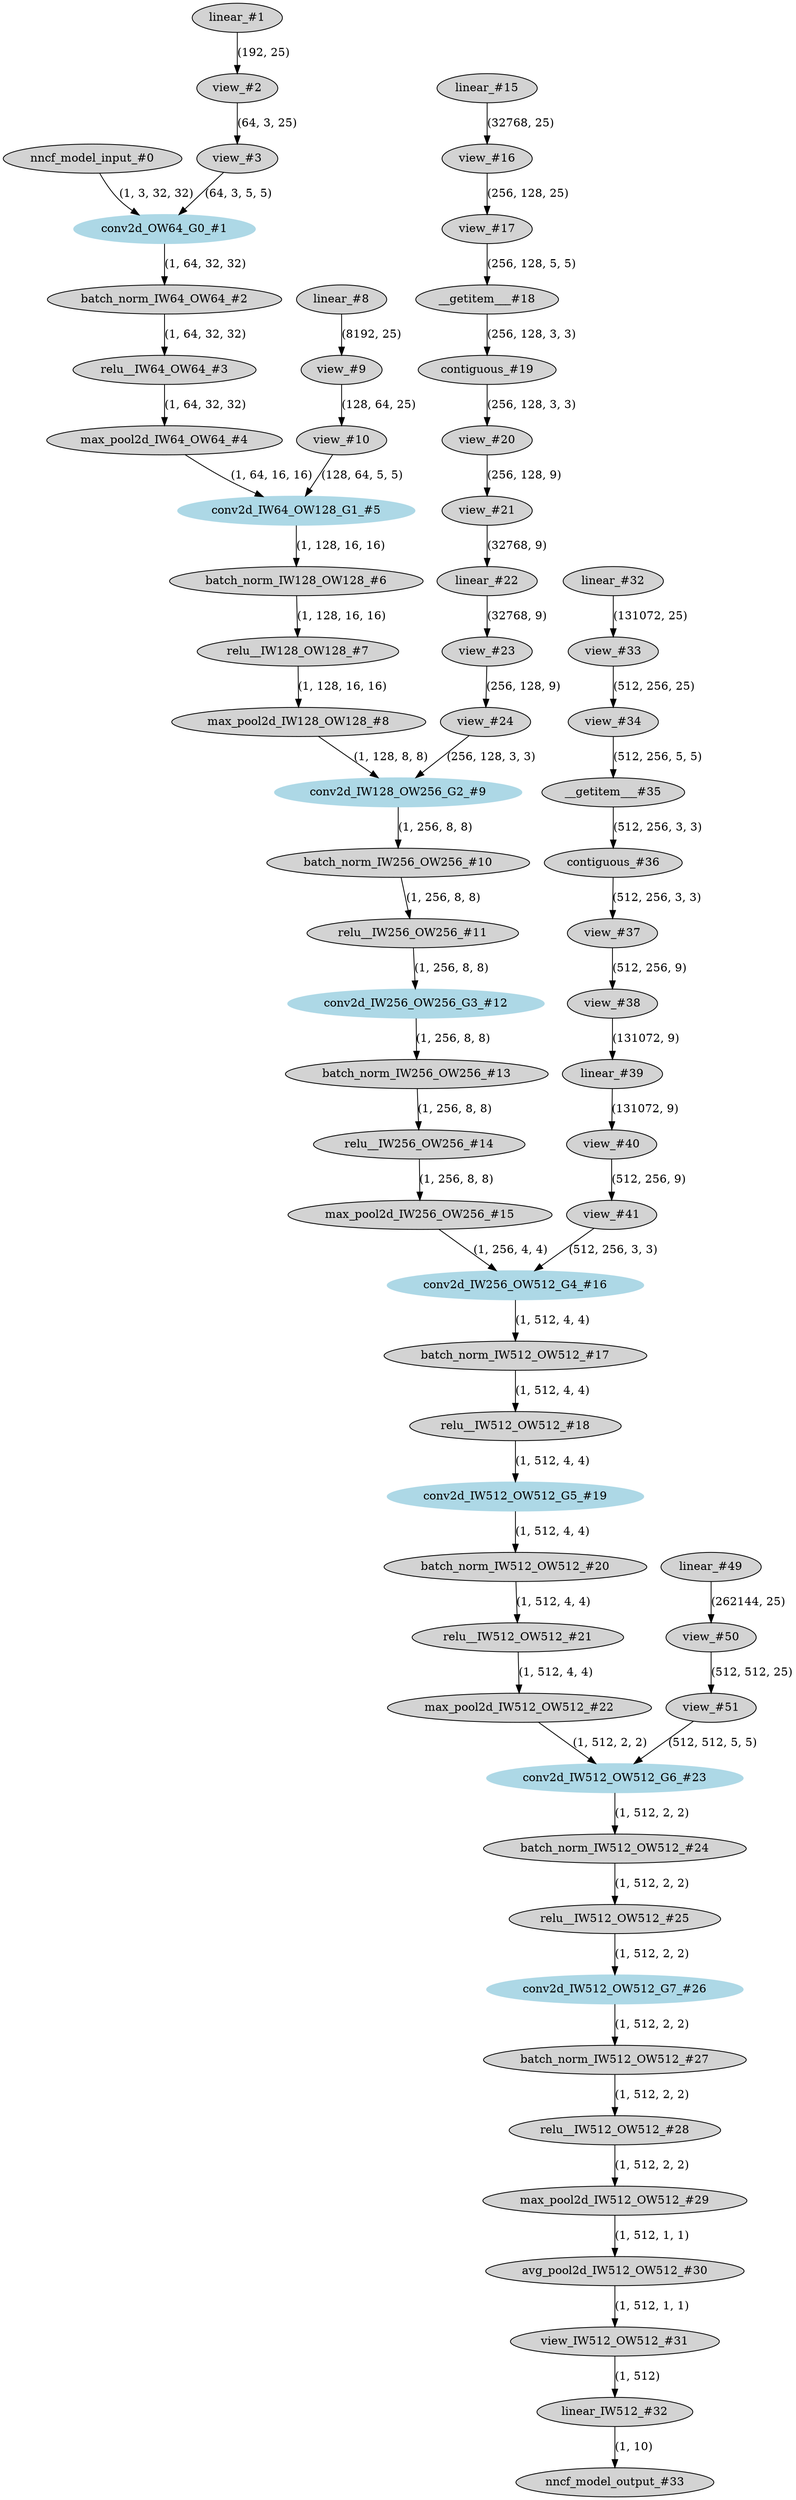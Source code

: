 strict digraph  {
"0 /nncf_model_input_0" [id=0, label="nncf_model_input_#0", style=filled, type=nncf_model_input];
"1 VGG11_K7/Sequential[features]/NNCFConv2d[0]/ModuleDict[pre_ops]/UpdateWeight[3]/ElasticKernelConv2DOp[op]/linear_0" [id=1, label="linear_#1", style=filled, type=linear];
"2 VGG11_K7/Sequential[features]/NNCFConv2d[0]/ModuleDict[pre_ops]/UpdateWeight[3]/ElasticKernelConv2DOp[op]/view_0" [id=2, label="view_#2", style=filled, type=view];
"3 VGG11_K7/Sequential[features]/NNCFConv2d[0]/ModuleDict[pre_ops]/UpdateWeight[3]/ElasticKernelConv2DOp[op]/view_1" [id=3, label="view_#3", style=filled, type=view];
"4 VGG11_K7/Sequential[features]/NNCFConv2d[0]/conv2d_0" [color=lightblue, id=4, label="conv2d_OW64_G0_#1", style=filled, type=conv2d];
"5 VGG11_K7/Sequential[features]/NNCFBatchNorm[1]/batch_norm_0" [id=5, label="batch_norm_IW64_OW64_#2", style=filled, type=batch_norm];
"6 VGG11_K7/Sequential[features]/ReLU[2]/relu__0" [id=6, label="relu__IW64_OW64_#3", style=filled, type=relu_];
"7 VGG11_K7/Sequential[features]/MaxPool2d[3]/max_pool2d_0" [id=7, label="max_pool2d_IW64_OW64_#4", style=filled, type=max_pool2d];
"8 VGG11_K7/Sequential[features]/NNCFConv2d[4]/ModuleDict[pre_ops]/UpdateWeight[3]/ElasticKernelConv2DOp[op]/linear_0" [id=8, label="linear_#8", style=filled, type=linear];
"9 VGG11_K7/Sequential[features]/NNCFConv2d[4]/ModuleDict[pre_ops]/UpdateWeight[3]/ElasticKernelConv2DOp[op]/view_0" [id=9, label="view_#9", style=filled, type=view];
"10 VGG11_K7/Sequential[features]/NNCFConv2d[4]/ModuleDict[pre_ops]/UpdateWeight[3]/ElasticKernelConv2DOp[op]/view_1" [id=10, label="view_#10", style=filled, type=view];
"11 VGG11_K7/Sequential[features]/NNCFConv2d[4]/conv2d_0" [color=lightblue, id=11, label="conv2d_IW64_OW128_G1_#5", style=filled, type=conv2d];
"12 VGG11_K7/Sequential[features]/NNCFBatchNorm[5]/batch_norm_0" [id=12, label="batch_norm_IW128_OW128_#6", style=filled, type=batch_norm];
"13 VGG11_K7/Sequential[features]/ReLU[6]/relu__0" [id=13, label="relu__IW128_OW128_#7", style=filled, type=relu_];
"14 VGG11_K7/Sequential[features]/MaxPool2d[7]/max_pool2d_0" [id=14, label="max_pool2d_IW128_OW128_#8", style=filled, type=max_pool2d];
"15 VGG11_K7/Sequential[features]/NNCFConv2d[8]/ModuleDict[pre_ops]/UpdateWeight[3]/ElasticKernelConv2DOp[op]/linear_0" [id=15, label="linear_#15", style=filled, type=linear];
"16 VGG11_K7/Sequential[features]/NNCFConv2d[8]/ModuleDict[pre_ops]/UpdateWeight[3]/ElasticKernelConv2DOp[op]/view_0" [id=16, label="view_#16", style=filled, type=view];
"17 VGG11_K7/Sequential[features]/NNCFConv2d[8]/ModuleDict[pre_ops]/UpdateWeight[3]/ElasticKernelConv2DOp[op]/view_1" [id=17, label="view_#17", style=filled, type=view];
"18 VGG11_K7/Sequential[features]/NNCFConv2d[8]/ModuleDict[pre_ops]/UpdateWeight[3]/ElasticKernelConv2DOp[op]/__getitem___0" [id=18, label="__getitem___#18", style=filled, type=__getitem__];
"19 VGG11_K7/Sequential[features]/NNCFConv2d[8]/ModuleDict[pre_ops]/UpdateWeight[3]/ElasticKernelConv2DOp[op]/contiguous_0" [id=19, label="contiguous_#19", style=filled, type=contiguous];
"20 VGG11_K7/Sequential[features]/NNCFConv2d[8]/ModuleDict[pre_ops]/UpdateWeight[3]/ElasticKernelConv2DOp[op]/view_2" [id=20, label="view_#20", style=filled, type=view];
"21 VGG11_K7/Sequential[features]/NNCFConv2d[8]/ModuleDict[pre_ops]/UpdateWeight[3]/ElasticKernelConv2DOp[op]/view_3" [id=21, label="view_#21", style=filled, type=view];
"22 VGG11_K7/Sequential[features]/NNCFConv2d[8]/ModuleDict[pre_ops]/UpdateWeight[3]/ElasticKernelConv2DOp[op]/linear_1" [id=22, label="linear_#22", style=filled, type=linear];
"23 VGG11_K7/Sequential[features]/NNCFConv2d[8]/ModuleDict[pre_ops]/UpdateWeight[3]/ElasticKernelConv2DOp[op]/view_4" [id=23, label="view_#23", style=filled, type=view];
"24 VGG11_K7/Sequential[features]/NNCFConv2d[8]/ModuleDict[pre_ops]/UpdateWeight[3]/ElasticKernelConv2DOp[op]/view_5" [id=24, label="view_#24", style=filled, type=view];
"25 VGG11_K7/Sequential[features]/NNCFConv2d[8]/conv2d_0" [color=lightblue, id=25, label="conv2d_IW128_OW256_G2_#9", style=filled, type=conv2d];
"26 VGG11_K7/Sequential[features]/NNCFBatchNorm[9]/batch_norm_0" [id=26, label="batch_norm_IW256_OW256_#10", style=filled, type=batch_norm];
"27 VGG11_K7/Sequential[features]/ReLU[10]/relu__0" [id=27, label="relu__IW256_OW256_#11", style=filled, type=relu_];
"28 VGG11_K7/Sequential[features]/NNCFConv2d[11]/conv2d_0" [color=lightblue, id=28, label="conv2d_IW256_OW256_G3_#12", style=filled, type=conv2d];
"29 VGG11_K7/Sequential[features]/NNCFBatchNorm[12]/batch_norm_0" [id=29, label="batch_norm_IW256_OW256_#13", style=filled, type=batch_norm];
"30 VGG11_K7/Sequential[features]/ReLU[13]/relu__0" [id=30, label="relu__IW256_OW256_#14", style=filled, type=relu_];
"31 VGG11_K7/Sequential[features]/MaxPool2d[14]/max_pool2d_0" [id=31, label="max_pool2d_IW256_OW256_#15", style=filled, type=max_pool2d];
"32 VGG11_K7/Sequential[features]/NNCFConv2d[15]/ModuleDict[pre_ops]/UpdateWeight[3]/ElasticKernelConv2DOp[op]/linear_0" [id=32, label="linear_#32", style=filled, type=linear];
"33 VGG11_K7/Sequential[features]/NNCFConv2d[15]/ModuleDict[pre_ops]/UpdateWeight[3]/ElasticKernelConv2DOp[op]/view_0" [id=33, label="view_#33", style=filled, type=view];
"34 VGG11_K7/Sequential[features]/NNCFConv2d[15]/ModuleDict[pre_ops]/UpdateWeight[3]/ElasticKernelConv2DOp[op]/view_1" [id=34, label="view_#34", style=filled, type=view];
"35 VGG11_K7/Sequential[features]/NNCFConv2d[15]/ModuleDict[pre_ops]/UpdateWeight[3]/ElasticKernelConv2DOp[op]/__getitem___0" [id=35, label="__getitem___#35", style=filled, type=__getitem__];
"36 VGG11_K7/Sequential[features]/NNCFConv2d[15]/ModuleDict[pre_ops]/UpdateWeight[3]/ElasticKernelConv2DOp[op]/contiguous_0" [id=36, label="contiguous_#36", style=filled, type=contiguous];
"37 VGG11_K7/Sequential[features]/NNCFConv2d[15]/ModuleDict[pre_ops]/UpdateWeight[3]/ElasticKernelConv2DOp[op]/view_2" [id=37, label="view_#37", style=filled, type=view];
"38 VGG11_K7/Sequential[features]/NNCFConv2d[15]/ModuleDict[pre_ops]/UpdateWeight[3]/ElasticKernelConv2DOp[op]/view_3" [id=38, label="view_#38", style=filled, type=view];
"39 VGG11_K7/Sequential[features]/NNCFConv2d[15]/ModuleDict[pre_ops]/UpdateWeight[3]/ElasticKernelConv2DOp[op]/linear_1" [id=39, label="linear_#39", style=filled, type=linear];
"40 VGG11_K7/Sequential[features]/NNCFConv2d[15]/ModuleDict[pre_ops]/UpdateWeight[3]/ElasticKernelConv2DOp[op]/view_4" [id=40, label="view_#40", style=filled, type=view];
"41 VGG11_K7/Sequential[features]/NNCFConv2d[15]/ModuleDict[pre_ops]/UpdateWeight[3]/ElasticKernelConv2DOp[op]/view_5" [id=41, label="view_#41", style=filled, type=view];
"42 VGG11_K7/Sequential[features]/NNCFConv2d[15]/conv2d_0" [color=lightblue, id=42, label="conv2d_IW256_OW512_G4_#16", style=filled, type=conv2d];
"43 VGG11_K7/Sequential[features]/NNCFBatchNorm[16]/batch_norm_0" [id=43, label="batch_norm_IW512_OW512_#17", style=filled, type=batch_norm];
"44 VGG11_K7/Sequential[features]/ReLU[17]/relu__0" [id=44, label="relu__IW512_OW512_#18", style=filled, type=relu_];
"45 VGG11_K7/Sequential[features]/NNCFConv2d[18]/conv2d_0" [color=lightblue, id=45, label="conv2d_IW512_OW512_G5_#19", style=filled, type=conv2d];
"46 VGG11_K7/Sequential[features]/NNCFBatchNorm[19]/batch_norm_0" [id=46, label="batch_norm_IW512_OW512_#20", style=filled, type=batch_norm];
"47 VGG11_K7/Sequential[features]/ReLU[20]/relu__0" [id=47, label="relu__IW512_OW512_#21", style=filled, type=relu_];
"48 VGG11_K7/Sequential[features]/MaxPool2d[21]/max_pool2d_0" [id=48, label="max_pool2d_IW512_OW512_#22", style=filled, type=max_pool2d];
"49 VGG11_K7/Sequential[features]/NNCFConv2d[22]/ModuleDict[pre_ops]/UpdateWeight[3]/ElasticKernelConv2DOp[op]/linear_0" [id=49, label="linear_#49", style=filled, type=linear];
"50 VGG11_K7/Sequential[features]/NNCFConv2d[22]/ModuleDict[pre_ops]/UpdateWeight[3]/ElasticKernelConv2DOp[op]/view_0" [id=50, label="view_#50", style=filled, type=view];
"51 VGG11_K7/Sequential[features]/NNCFConv2d[22]/ModuleDict[pre_ops]/UpdateWeight[3]/ElasticKernelConv2DOp[op]/view_1" [id=51, label="view_#51", style=filled, type=view];
"52 VGG11_K7/Sequential[features]/NNCFConv2d[22]/conv2d_0" [color=lightblue, id=52, label="conv2d_IW512_OW512_G6_#23", style=filled, type=conv2d];
"53 VGG11_K7/Sequential[features]/NNCFBatchNorm[23]/batch_norm_0" [id=53, label="batch_norm_IW512_OW512_#24", style=filled, type=batch_norm];
"54 VGG11_K7/Sequential[features]/ReLU[24]/relu__0" [id=54, label="relu__IW512_OW512_#25", style=filled, type=relu_];
"55 VGG11_K7/Sequential[features]/NNCFConv2d[25]/conv2d_0" [color=lightblue, id=55, label="conv2d_IW512_OW512_G7_#26", style=filled, type=conv2d];
"56 VGG11_K7/Sequential[features]/NNCFBatchNorm[26]/batch_norm_0" [id=56, label="batch_norm_IW512_OW512_#27", style=filled, type=batch_norm];
"57 VGG11_K7/Sequential[features]/ReLU[27]/relu__0" [id=57, label="relu__IW512_OW512_#28", style=filled, type=relu_];
"58 VGG11_K7/Sequential[features]/MaxPool2d[28]/max_pool2d_0" [id=58, label="max_pool2d_IW512_OW512_#29", style=filled, type=max_pool2d];
"59 VGG11_K7/Sequential[features]/AvgPool2d[29]/avg_pool2d_0" [id=59, label="avg_pool2d_IW512_OW512_#30", style=filled, type=avg_pool2d];
"60 VGG11_K7/view_0" [id=60, label="view_IW512_OW512_#31", style=filled, type=view];
"61 VGG11_K7/NNCFLinear[classifier]/linear_0" [id=61, label="linear_IW512_#32", style=filled, type=linear];
"62 /nncf_model_output_0" [id=62, label="nncf_model_output_#33", style=filled, type=nncf_model_output];
"0 /nncf_model_input_0" -> "4 VGG11_K7/Sequential[features]/NNCFConv2d[0]/conv2d_0"  [label="(1, 3, 32, 32)", style=solid];
"1 VGG11_K7/Sequential[features]/NNCFConv2d[0]/ModuleDict[pre_ops]/UpdateWeight[3]/ElasticKernelConv2DOp[op]/linear_0" -> "2 VGG11_K7/Sequential[features]/NNCFConv2d[0]/ModuleDict[pre_ops]/UpdateWeight[3]/ElasticKernelConv2DOp[op]/view_0"  [label="(192, 25)", style=solid];
"2 VGG11_K7/Sequential[features]/NNCFConv2d[0]/ModuleDict[pre_ops]/UpdateWeight[3]/ElasticKernelConv2DOp[op]/view_0" -> "3 VGG11_K7/Sequential[features]/NNCFConv2d[0]/ModuleDict[pre_ops]/UpdateWeight[3]/ElasticKernelConv2DOp[op]/view_1"  [label="(64, 3, 25)", style=solid];
"3 VGG11_K7/Sequential[features]/NNCFConv2d[0]/ModuleDict[pre_ops]/UpdateWeight[3]/ElasticKernelConv2DOp[op]/view_1" -> "4 VGG11_K7/Sequential[features]/NNCFConv2d[0]/conv2d_0"  [label="(64, 3, 5, 5)", style=solid];
"4 VGG11_K7/Sequential[features]/NNCFConv2d[0]/conv2d_0" -> "5 VGG11_K7/Sequential[features]/NNCFBatchNorm[1]/batch_norm_0"  [label="(1, 64, 32, 32)", style=solid];
"5 VGG11_K7/Sequential[features]/NNCFBatchNorm[1]/batch_norm_0" -> "6 VGG11_K7/Sequential[features]/ReLU[2]/relu__0"  [label="(1, 64, 32, 32)", style=solid];
"6 VGG11_K7/Sequential[features]/ReLU[2]/relu__0" -> "7 VGG11_K7/Sequential[features]/MaxPool2d[3]/max_pool2d_0"  [label="(1, 64, 32, 32)", style=solid];
"8 VGG11_K7/Sequential[features]/NNCFConv2d[4]/ModuleDict[pre_ops]/UpdateWeight[3]/ElasticKernelConv2DOp[op]/linear_0" -> "9 VGG11_K7/Sequential[features]/NNCFConv2d[4]/ModuleDict[pre_ops]/UpdateWeight[3]/ElasticKernelConv2DOp[op]/view_0"  [label="(8192, 25)", style=solid];
"7 VGG11_K7/Sequential[features]/MaxPool2d[3]/max_pool2d_0" -> "11 VGG11_K7/Sequential[features]/NNCFConv2d[4]/conv2d_0"  [label="(1, 64, 16, 16)", style=solid];
"9 VGG11_K7/Sequential[features]/NNCFConv2d[4]/ModuleDict[pre_ops]/UpdateWeight[3]/ElasticKernelConv2DOp[op]/view_0" -> "10 VGG11_K7/Sequential[features]/NNCFConv2d[4]/ModuleDict[pre_ops]/UpdateWeight[3]/ElasticKernelConv2DOp[op]/view_1"  [label="(128, 64, 25)", style=solid];
"10 VGG11_K7/Sequential[features]/NNCFConv2d[4]/ModuleDict[pre_ops]/UpdateWeight[3]/ElasticKernelConv2DOp[op]/view_1" -> "11 VGG11_K7/Sequential[features]/NNCFConv2d[4]/conv2d_0"  [label="(128, 64, 5, 5)", style=solid];
"11 VGG11_K7/Sequential[features]/NNCFConv2d[4]/conv2d_0" -> "12 VGG11_K7/Sequential[features]/NNCFBatchNorm[5]/batch_norm_0"  [label="(1, 128, 16, 16)", style=solid];
"12 VGG11_K7/Sequential[features]/NNCFBatchNorm[5]/batch_norm_0" -> "13 VGG11_K7/Sequential[features]/ReLU[6]/relu__0"  [label="(1, 128, 16, 16)", style=solid];
"13 VGG11_K7/Sequential[features]/ReLU[6]/relu__0" -> "14 VGG11_K7/Sequential[features]/MaxPool2d[7]/max_pool2d_0"  [label="(1, 128, 16, 16)", style=solid];
"14 VGG11_K7/Sequential[features]/MaxPool2d[7]/max_pool2d_0" -> "25 VGG11_K7/Sequential[features]/NNCFConv2d[8]/conv2d_0"  [label="(1, 128, 8, 8)", style=solid];
"15 VGG11_K7/Sequential[features]/NNCFConv2d[8]/ModuleDict[pre_ops]/UpdateWeight[3]/ElasticKernelConv2DOp[op]/linear_0" -> "16 VGG11_K7/Sequential[features]/NNCFConv2d[8]/ModuleDict[pre_ops]/UpdateWeight[3]/ElasticKernelConv2DOp[op]/view_0"  [label="(32768, 25)", style=solid];
"16 VGG11_K7/Sequential[features]/NNCFConv2d[8]/ModuleDict[pre_ops]/UpdateWeight[3]/ElasticKernelConv2DOp[op]/view_0" -> "17 VGG11_K7/Sequential[features]/NNCFConv2d[8]/ModuleDict[pre_ops]/UpdateWeight[3]/ElasticKernelConv2DOp[op]/view_1"  [label="(256, 128, 25)", style=solid];
"17 VGG11_K7/Sequential[features]/NNCFConv2d[8]/ModuleDict[pre_ops]/UpdateWeight[3]/ElasticKernelConv2DOp[op]/view_1" -> "18 VGG11_K7/Sequential[features]/NNCFConv2d[8]/ModuleDict[pre_ops]/UpdateWeight[3]/ElasticKernelConv2DOp[op]/__getitem___0"  [label="(256, 128, 5, 5)", style=solid];
"18 VGG11_K7/Sequential[features]/NNCFConv2d[8]/ModuleDict[pre_ops]/UpdateWeight[3]/ElasticKernelConv2DOp[op]/__getitem___0" -> "19 VGG11_K7/Sequential[features]/NNCFConv2d[8]/ModuleDict[pre_ops]/UpdateWeight[3]/ElasticKernelConv2DOp[op]/contiguous_0"  [label="(256, 128, 3, 3)", style=solid];
"19 VGG11_K7/Sequential[features]/NNCFConv2d[8]/ModuleDict[pre_ops]/UpdateWeight[3]/ElasticKernelConv2DOp[op]/contiguous_0" -> "20 VGG11_K7/Sequential[features]/NNCFConv2d[8]/ModuleDict[pre_ops]/UpdateWeight[3]/ElasticKernelConv2DOp[op]/view_2"  [label="(256, 128, 3, 3)", style=solid];
"20 VGG11_K7/Sequential[features]/NNCFConv2d[8]/ModuleDict[pre_ops]/UpdateWeight[3]/ElasticKernelConv2DOp[op]/view_2" -> "21 VGG11_K7/Sequential[features]/NNCFConv2d[8]/ModuleDict[pre_ops]/UpdateWeight[3]/ElasticKernelConv2DOp[op]/view_3"  [label="(256, 128, 9)", style=solid];
"21 VGG11_K7/Sequential[features]/NNCFConv2d[8]/ModuleDict[pre_ops]/UpdateWeight[3]/ElasticKernelConv2DOp[op]/view_3" -> "22 VGG11_K7/Sequential[features]/NNCFConv2d[8]/ModuleDict[pre_ops]/UpdateWeight[3]/ElasticKernelConv2DOp[op]/linear_1"  [label="(32768, 9)", style=solid];
"22 VGG11_K7/Sequential[features]/NNCFConv2d[8]/ModuleDict[pre_ops]/UpdateWeight[3]/ElasticKernelConv2DOp[op]/linear_1" -> "23 VGG11_K7/Sequential[features]/NNCFConv2d[8]/ModuleDict[pre_ops]/UpdateWeight[3]/ElasticKernelConv2DOp[op]/view_4"  [label="(32768, 9)", style=solid];
"23 VGG11_K7/Sequential[features]/NNCFConv2d[8]/ModuleDict[pre_ops]/UpdateWeight[3]/ElasticKernelConv2DOp[op]/view_4" -> "24 VGG11_K7/Sequential[features]/NNCFConv2d[8]/ModuleDict[pre_ops]/UpdateWeight[3]/ElasticKernelConv2DOp[op]/view_5"  [label="(256, 128, 9)", style=solid];
"24 VGG11_K7/Sequential[features]/NNCFConv2d[8]/ModuleDict[pre_ops]/UpdateWeight[3]/ElasticKernelConv2DOp[op]/view_5" -> "25 VGG11_K7/Sequential[features]/NNCFConv2d[8]/conv2d_0"  [label="(256, 128, 3, 3)", style=solid];
"25 VGG11_K7/Sequential[features]/NNCFConv2d[8]/conv2d_0" -> "26 VGG11_K7/Sequential[features]/NNCFBatchNorm[9]/batch_norm_0"  [label="(1, 256, 8, 8)", style=solid];
"26 VGG11_K7/Sequential[features]/NNCFBatchNorm[9]/batch_norm_0" -> "27 VGG11_K7/Sequential[features]/ReLU[10]/relu__0"  [label="(1, 256, 8, 8)", style=solid];
"27 VGG11_K7/Sequential[features]/ReLU[10]/relu__0" -> "28 VGG11_K7/Sequential[features]/NNCFConv2d[11]/conv2d_0"  [label="(1, 256, 8, 8)", style=solid];
"28 VGG11_K7/Sequential[features]/NNCFConv2d[11]/conv2d_0" -> "29 VGG11_K7/Sequential[features]/NNCFBatchNorm[12]/batch_norm_0"  [label="(1, 256, 8, 8)", style=solid];
"29 VGG11_K7/Sequential[features]/NNCFBatchNorm[12]/batch_norm_0" -> "30 VGG11_K7/Sequential[features]/ReLU[13]/relu__0"  [label="(1, 256, 8, 8)", style=solid];
"30 VGG11_K7/Sequential[features]/ReLU[13]/relu__0" -> "31 VGG11_K7/Sequential[features]/MaxPool2d[14]/max_pool2d_0"  [label="(1, 256, 8, 8)", style=solid];
"31 VGG11_K7/Sequential[features]/MaxPool2d[14]/max_pool2d_0" -> "42 VGG11_K7/Sequential[features]/NNCFConv2d[15]/conv2d_0"  [label="(1, 256, 4, 4)", style=solid];
"32 VGG11_K7/Sequential[features]/NNCFConv2d[15]/ModuleDict[pre_ops]/UpdateWeight[3]/ElasticKernelConv2DOp[op]/linear_0" -> "33 VGG11_K7/Sequential[features]/NNCFConv2d[15]/ModuleDict[pre_ops]/UpdateWeight[3]/ElasticKernelConv2DOp[op]/view_0"  [label="(131072, 25)", style=solid];
"33 VGG11_K7/Sequential[features]/NNCFConv2d[15]/ModuleDict[pre_ops]/UpdateWeight[3]/ElasticKernelConv2DOp[op]/view_0" -> "34 VGG11_K7/Sequential[features]/NNCFConv2d[15]/ModuleDict[pre_ops]/UpdateWeight[3]/ElasticKernelConv2DOp[op]/view_1"  [label="(512, 256, 25)", style=solid];
"34 VGG11_K7/Sequential[features]/NNCFConv2d[15]/ModuleDict[pre_ops]/UpdateWeight[3]/ElasticKernelConv2DOp[op]/view_1" -> "35 VGG11_K7/Sequential[features]/NNCFConv2d[15]/ModuleDict[pre_ops]/UpdateWeight[3]/ElasticKernelConv2DOp[op]/__getitem___0"  [label="(512, 256, 5, 5)", style=solid];
"35 VGG11_K7/Sequential[features]/NNCFConv2d[15]/ModuleDict[pre_ops]/UpdateWeight[3]/ElasticKernelConv2DOp[op]/__getitem___0" -> "36 VGG11_K7/Sequential[features]/NNCFConv2d[15]/ModuleDict[pre_ops]/UpdateWeight[3]/ElasticKernelConv2DOp[op]/contiguous_0"  [label="(512, 256, 3, 3)", style=solid];
"36 VGG11_K7/Sequential[features]/NNCFConv2d[15]/ModuleDict[pre_ops]/UpdateWeight[3]/ElasticKernelConv2DOp[op]/contiguous_0" -> "37 VGG11_K7/Sequential[features]/NNCFConv2d[15]/ModuleDict[pre_ops]/UpdateWeight[3]/ElasticKernelConv2DOp[op]/view_2"  [label="(512, 256, 3, 3)", style=solid];
"37 VGG11_K7/Sequential[features]/NNCFConv2d[15]/ModuleDict[pre_ops]/UpdateWeight[3]/ElasticKernelConv2DOp[op]/view_2" -> "38 VGG11_K7/Sequential[features]/NNCFConv2d[15]/ModuleDict[pre_ops]/UpdateWeight[3]/ElasticKernelConv2DOp[op]/view_3"  [label="(512, 256, 9)", style=solid];
"38 VGG11_K7/Sequential[features]/NNCFConv2d[15]/ModuleDict[pre_ops]/UpdateWeight[3]/ElasticKernelConv2DOp[op]/view_3" -> "39 VGG11_K7/Sequential[features]/NNCFConv2d[15]/ModuleDict[pre_ops]/UpdateWeight[3]/ElasticKernelConv2DOp[op]/linear_1"  [label="(131072, 9)", style=solid];
"39 VGG11_K7/Sequential[features]/NNCFConv2d[15]/ModuleDict[pre_ops]/UpdateWeight[3]/ElasticKernelConv2DOp[op]/linear_1" -> "40 VGG11_K7/Sequential[features]/NNCFConv2d[15]/ModuleDict[pre_ops]/UpdateWeight[3]/ElasticKernelConv2DOp[op]/view_4"  [label="(131072, 9)", style=solid];
"40 VGG11_K7/Sequential[features]/NNCFConv2d[15]/ModuleDict[pre_ops]/UpdateWeight[3]/ElasticKernelConv2DOp[op]/view_4" -> "41 VGG11_K7/Sequential[features]/NNCFConv2d[15]/ModuleDict[pre_ops]/UpdateWeight[3]/ElasticKernelConv2DOp[op]/view_5"  [label="(512, 256, 9)", style=solid];
"41 VGG11_K7/Sequential[features]/NNCFConv2d[15]/ModuleDict[pre_ops]/UpdateWeight[3]/ElasticKernelConv2DOp[op]/view_5" -> "42 VGG11_K7/Sequential[features]/NNCFConv2d[15]/conv2d_0"  [label="(512, 256, 3, 3)", style=solid];
"42 VGG11_K7/Sequential[features]/NNCFConv2d[15]/conv2d_0" -> "43 VGG11_K7/Sequential[features]/NNCFBatchNorm[16]/batch_norm_0"  [label="(1, 512, 4, 4)", style=solid];
"43 VGG11_K7/Sequential[features]/NNCFBatchNorm[16]/batch_norm_0" -> "44 VGG11_K7/Sequential[features]/ReLU[17]/relu__0"  [label="(1, 512, 4, 4)", style=solid];
"44 VGG11_K7/Sequential[features]/ReLU[17]/relu__0" -> "45 VGG11_K7/Sequential[features]/NNCFConv2d[18]/conv2d_0"  [label="(1, 512, 4, 4)", style=solid];
"45 VGG11_K7/Sequential[features]/NNCFConv2d[18]/conv2d_0" -> "46 VGG11_K7/Sequential[features]/NNCFBatchNorm[19]/batch_norm_0"  [label="(1, 512, 4, 4)", style=solid];
"46 VGG11_K7/Sequential[features]/NNCFBatchNorm[19]/batch_norm_0" -> "47 VGG11_K7/Sequential[features]/ReLU[20]/relu__0"  [label="(1, 512, 4, 4)", style=solid];
"47 VGG11_K7/Sequential[features]/ReLU[20]/relu__0" -> "48 VGG11_K7/Sequential[features]/MaxPool2d[21]/max_pool2d_0"  [label="(1, 512, 4, 4)", style=solid];
"48 VGG11_K7/Sequential[features]/MaxPool2d[21]/max_pool2d_0" -> "52 VGG11_K7/Sequential[features]/NNCFConv2d[22]/conv2d_0"  [label="(1, 512, 2, 2)", style=solid];
"49 VGG11_K7/Sequential[features]/NNCFConv2d[22]/ModuleDict[pre_ops]/UpdateWeight[3]/ElasticKernelConv2DOp[op]/linear_0" -> "50 VGG11_K7/Sequential[features]/NNCFConv2d[22]/ModuleDict[pre_ops]/UpdateWeight[3]/ElasticKernelConv2DOp[op]/view_0"  [label="(262144, 25)", style=solid];
"50 VGG11_K7/Sequential[features]/NNCFConv2d[22]/ModuleDict[pre_ops]/UpdateWeight[3]/ElasticKernelConv2DOp[op]/view_0" -> "51 VGG11_K7/Sequential[features]/NNCFConv2d[22]/ModuleDict[pre_ops]/UpdateWeight[3]/ElasticKernelConv2DOp[op]/view_1"  [label="(512, 512, 25)", style=solid];
"51 VGG11_K7/Sequential[features]/NNCFConv2d[22]/ModuleDict[pre_ops]/UpdateWeight[3]/ElasticKernelConv2DOp[op]/view_1" -> "52 VGG11_K7/Sequential[features]/NNCFConv2d[22]/conv2d_0"  [label="(512, 512, 5, 5)", style=solid];
"52 VGG11_K7/Sequential[features]/NNCFConv2d[22]/conv2d_0" -> "53 VGG11_K7/Sequential[features]/NNCFBatchNorm[23]/batch_norm_0"  [label="(1, 512, 2, 2)", style=solid];
"53 VGG11_K7/Sequential[features]/NNCFBatchNorm[23]/batch_norm_0" -> "54 VGG11_K7/Sequential[features]/ReLU[24]/relu__0"  [label="(1, 512, 2, 2)", style=solid];
"54 VGG11_K7/Sequential[features]/ReLU[24]/relu__0" -> "55 VGG11_K7/Sequential[features]/NNCFConv2d[25]/conv2d_0"  [label="(1, 512, 2, 2)", style=solid];
"55 VGG11_K7/Sequential[features]/NNCFConv2d[25]/conv2d_0" -> "56 VGG11_K7/Sequential[features]/NNCFBatchNorm[26]/batch_norm_0"  [label="(1, 512, 2, 2)", style=solid];
"56 VGG11_K7/Sequential[features]/NNCFBatchNorm[26]/batch_norm_0" -> "57 VGG11_K7/Sequential[features]/ReLU[27]/relu__0"  [label="(1, 512, 2, 2)", style=solid];
"57 VGG11_K7/Sequential[features]/ReLU[27]/relu__0" -> "58 VGG11_K7/Sequential[features]/MaxPool2d[28]/max_pool2d_0"  [label="(1, 512, 2, 2)", style=solid];
"58 VGG11_K7/Sequential[features]/MaxPool2d[28]/max_pool2d_0" -> "59 VGG11_K7/Sequential[features]/AvgPool2d[29]/avg_pool2d_0"  [label="(1, 512, 1, 1)", style=solid];
"59 VGG11_K7/Sequential[features]/AvgPool2d[29]/avg_pool2d_0" -> "60 VGG11_K7/view_0"  [label="(1, 512, 1, 1)", style=solid];
"60 VGG11_K7/view_0" -> "61 VGG11_K7/NNCFLinear[classifier]/linear_0"  [label="(1, 512)", style=solid];
"61 VGG11_K7/NNCFLinear[classifier]/linear_0" -> "62 /nncf_model_output_0"  [label="(1, 10)", style=solid];
}
